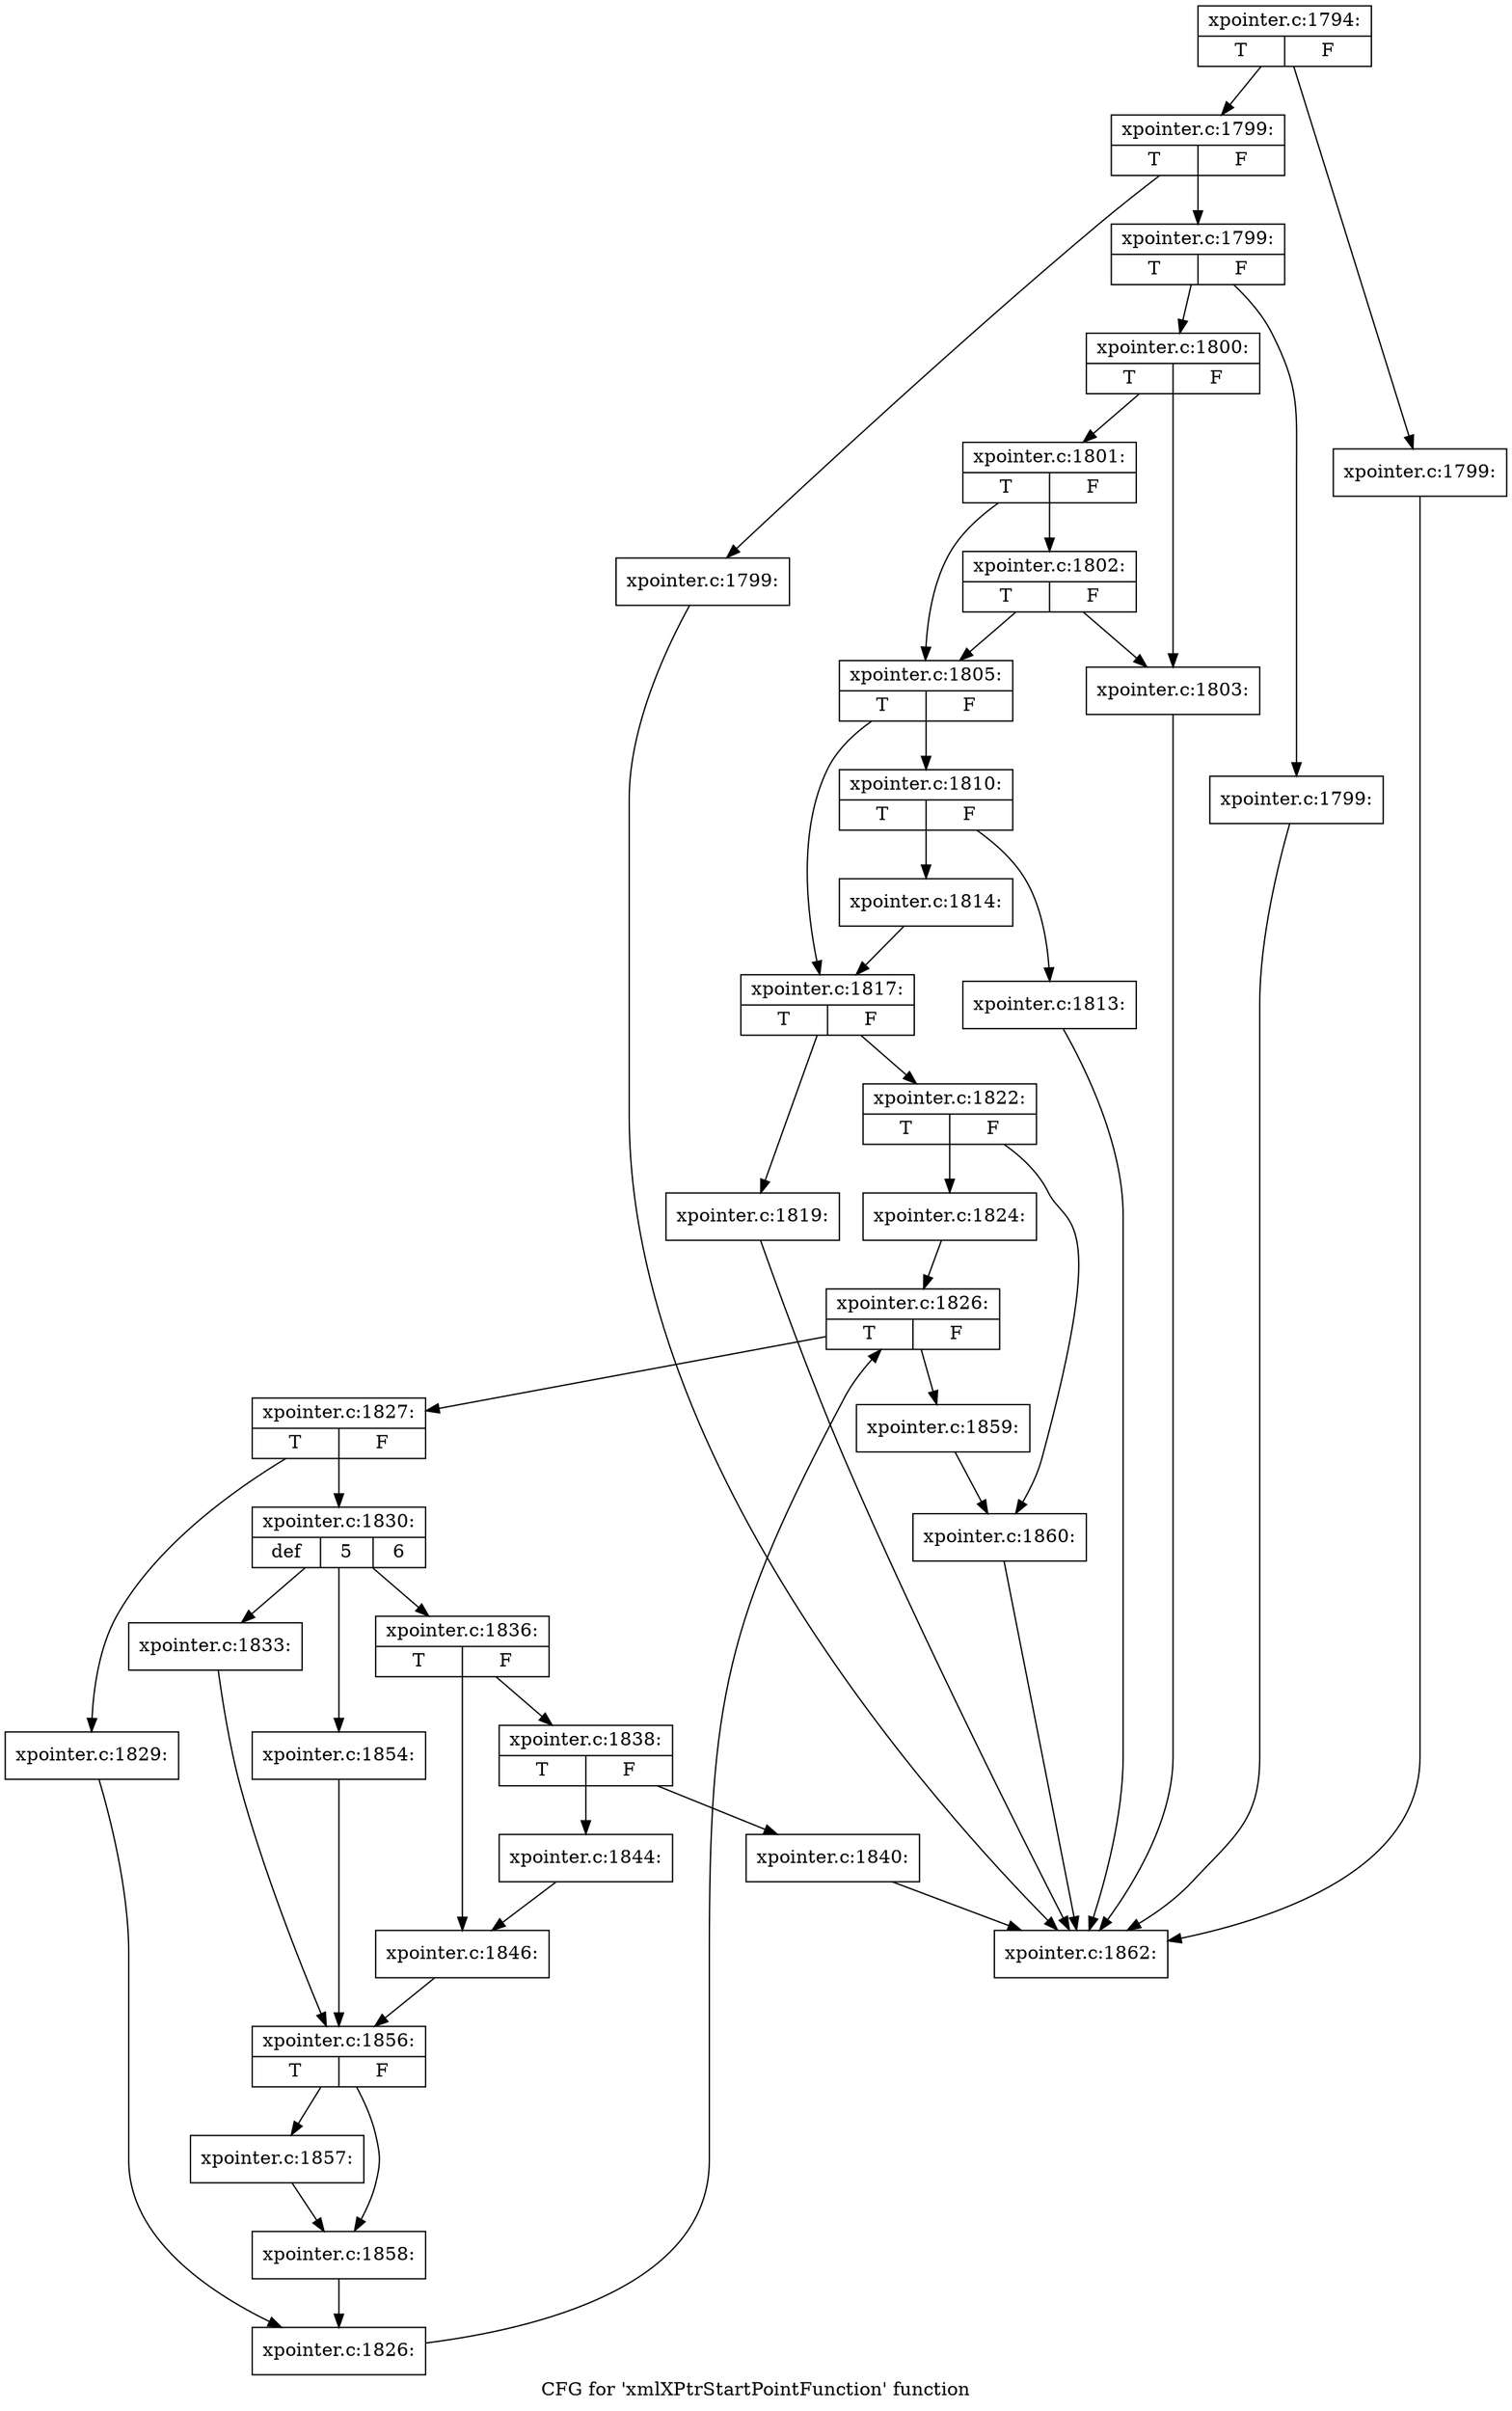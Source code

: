 digraph "CFG for 'xmlXPtrStartPointFunction' function" {
	label="CFG for 'xmlXPtrStartPointFunction' function";

	Node0x52395e0 [shape=record,label="{xpointer.c:1794:|{<s0>T|<s1>F}}"];
	Node0x52395e0 -> Node0x523cd00;
	Node0x52395e0 -> Node0x523cd50;
	Node0x523cd00 [shape=record,label="{xpointer.c:1799:}"];
	Node0x523cd00 -> Node0x523b890;
	Node0x523cd50 [shape=record,label="{xpointer.c:1799:|{<s0>T|<s1>F}}"];
	Node0x523cd50 -> Node0x523d010;
	Node0x523cd50 -> Node0x523d060;
	Node0x523d010 [shape=record,label="{xpointer.c:1799:}"];
	Node0x523d010 -> Node0x523b890;
	Node0x523d060 [shape=record,label="{xpointer.c:1799:|{<s0>T|<s1>F}}"];
	Node0x523d060 -> Node0x523d430;
	Node0x523d060 -> Node0x523d480;
	Node0x523d430 [shape=record,label="{xpointer.c:1799:}"];
	Node0x523d430 -> Node0x523b890;
	Node0x523d480 [shape=record,label="{xpointer.c:1800:|{<s0>T|<s1>F}}"];
	Node0x523d480 -> Node0x523dbc0;
	Node0x523d480 -> Node0x523dc60;
	Node0x523dc60 [shape=record,label="{xpointer.c:1801:|{<s0>T|<s1>F}}"];
	Node0x523dc60 -> Node0x523e0a0;
	Node0x523dc60 -> Node0x523dc10;
	Node0x523e0a0 [shape=record,label="{xpointer.c:1802:|{<s0>T|<s1>F}}"];
	Node0x523e0a0 -> Node0x523dbc0;
	Node0x523e0a0 -> Node0x523dc10;
	Node0x523dbc0 [shape=record,label="{xpointer.c:1803:}"];
	Node0x523dbc0 -> Node0x523b890;
	Node0x523dc10 [shape=record,label="{xpointer.c:1805:|{<s0>T|<s1>F}}"];
	Node0x523dc10 -> Node0x523ee80;
	Node0x523dc10 -> Node0x523eed0;
	Node0x523ee80 [shape=record,label="{xpointer.c:1810:|{<s0>T|<s1>F}}"];
	Node0x523ee80 -> Node0x523f810;
	Node0x523ee80 -> Node0x523f860;
	Node0x523f810 [shape=record,label="{xpointer.c:1813:}"];
	Node0x523f810 -> Node0x523b890;
	Node0x523f860 [shape=record,label="{xpointer.c:1814:}"];
	Node0x523f860 -> Node0x523eed0;
	Node0x523eed0 [shape=record,label="{xpointer.c:1817:|{<s0>T|<s1>F}}"];
	Node0x523eed0 -> Node0x52401b0;
	Node0x523eed0 -> Node0x5240200;
	Node0x52401b0 [shape=record,label="{xpointer.c:1819:}"];
	Node0x52401b0 -> Node0x523b890;
	Node0x5240200 [shape=record,label="{xpointer.c:1822:|{<s0>T|<s1>F}}"];
	Node0x5240200 -> Node0x5240c70;
	Node0x5240200 -> Node0x5240cc0;
	Node0x5240c70 [shape=record,label="{xpointer.c:1824:}"];
	Node0x5240c70 -> Node0x5241480;
	Node0x5241480 [shape=record,label="{xpointer.c:1826:|{<s0>T|<s1>F}}"];
	Node0x5241480 -> Node0x5241700;
	Node0x5241480 -> Node0x52412e0;
	Node0x5241700 [shape=record,label="{xpointer.c:1827:|{<s0>T|<s1>F}}"];
	Node0x5241700 -> Node0x5241f70;
	Node0x5241700 -> Node0x5241fc0;
	Node0x5241f70 [shape=record,label="{xpointer.c:1829:}"];
	Node0x5241f70 -> Node0x5241670;
	Node0x5241fc0 [shape=record,label="{xpointer.c:1830:|{<s0>def|<s1>5|<s2>6}}"];
	Node0x5241fc0 -> Node0x5242620;
	Node0x5241fc0 -> Node0x5242960;
	Node0x5241fc0 -> Node0x52432e0;
	Node0x5242960 [shape=record,label="{xpointer.c:1833:}"];
	Node0x5242960 -> Node0x5242410;
	Node0x52432e0 [shape=record,label="{xpointer.c:1836:|{<s0>T|<s1>F}}"];
	Node0x52432e0 -> Node0x5243e00;
	Node0x52432e0 -> Node0x5243e50;
	Node0x5243e00 [shape=record,label="{xpointer.c:1838:|{<s0>T|<s1>F}}"];
	Node0x5243e00 -> Node0x5244100;
	Node0x5243e00 -> Node0x5244150;
	Node0x5244100 [shape=record,label="{xpointer.c:1840:}"];
	Node0x5244100 -> Node0x523b890;
	Node0x5244150 [shape=record,label="{xpointer.c:1844:}"];
	Node0x5244150 -> Node0x5243e50;
	Node0x5243e50 [shape=record,label="{xpointer.c:1846:}"];
	Node0x5243e50 -> Node0x5242410;
	Node0x5242620 [shape=record,label="{xpointer.c:1854:}"];
	Node0x5242620 -> Node0x5242410;
	Node0x5242410 [shape=record,label="{xpointer.c:1856:|{<s0>T|<s1>F}}"];
	Node0x5242410 -> Node0x52450c0;
	Node0x5242410 -> Node0x5245110;
	Node0x52450c0 [shape=record,label="{xpointer.c:1857:}"];
	Node0x52450c0 -> Node0x5245110;
	Node0x5245110 [shape=record,label="{xpointer.c:1858:}"];
	Node0x5245110 -> Node0x5241670;
	Node0x5241670 [shape=record,label="{xpointer.c:1826:}"];
	Node0x5241670 -> Node0x5241480;
	Node0x52412e0 [shape=record,label="{xpointer.c:1859:}"];
	Node0x52412e0 -> Node0x5240cc0;
	Node0x5240cc0 [shape=record,label="{xpointer.c:1860:}"];
	Node0x5240cc0 -> Node0x523b890;
	Node0x523b890 [shape=record,label="{xpointer.c:1862:}"];
}
